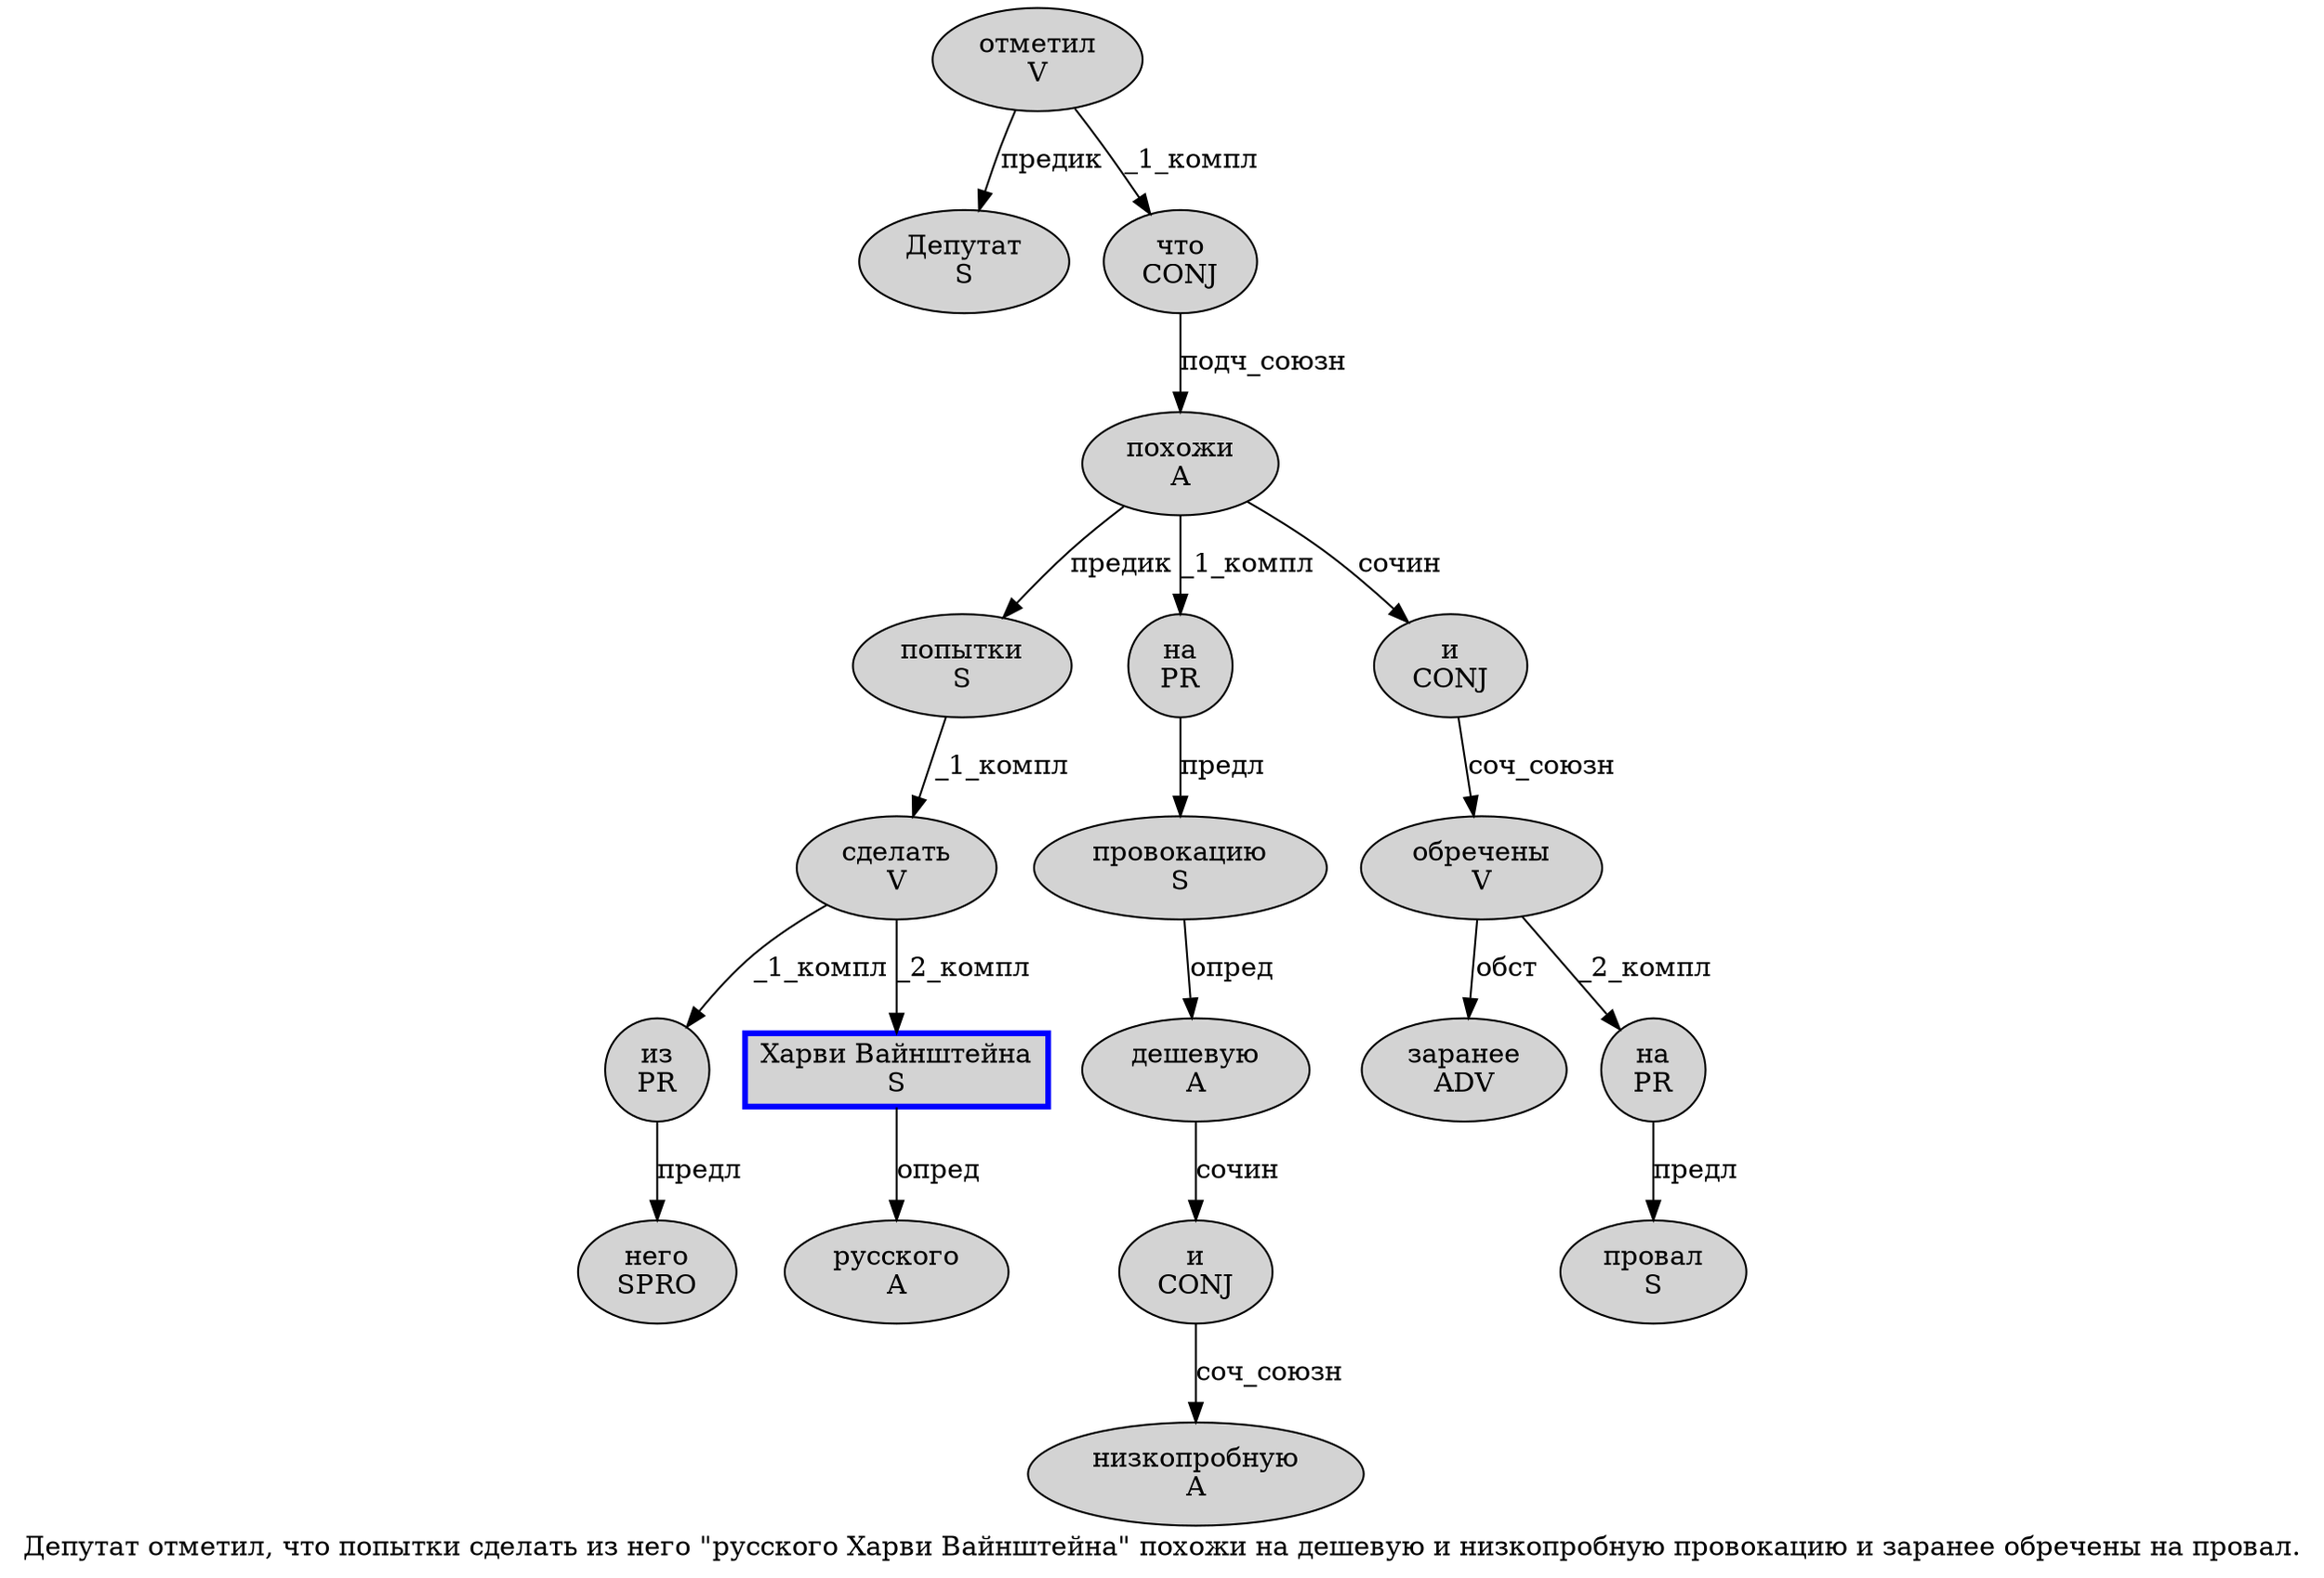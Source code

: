 digraph SENTENCE_1118 {
	graph [label="Депутат отметил, что попытки сделать из него \"русского Харви Вайнштейна\" похожи на дешевую и низкопробную провокацию и заранее обречены на провал."]
	node [style=filled]
		0 [label="Депутат
S" color="" fillcolor=lightgray penwidth=1 shape=ellipse]
		1 [label="отметил
V" color="" fillcolor=lightgray penwidth=1 shape=ellipse]
		3 [label="что
CONJ" color="" fillcolor=lightgray penwidth=1 shape=ellipse]
		4 [label="попытки
S" color="" fillcolor=lightgray penwidth=1 shape=ellipse]
		5 [label="сделать
V" color="" fillcolor=lightgray penwidth=1 shape=ellipse]
		6 [label="из
PR" color="" fillcolor=lightgray penwidth=1 shape=ellipse]
		7 [label="него
SPRO" color="" fillcolor=lightgray penwidth=1 shape=ellipse]
		9 [label="русского
A" color="" fillcolor=lightgray penwidth=1 shape=ellipse]
		10 [label="Харви Вайнштейна
S" color=blue fillcolor=lightgray penwidth=3 shape=box]
		12 [label="похожи
A" color="" fillcolor=lightgray penwidth=1 shape=ellipse]
		13 [label="на
PR" color="" fillcolor=lightgray penwidth=1 shape=ellipse]
		14 [label="дешевую
A" color="" fillcolor=lightgray penwidth=1 shape=ellipse]
		15 [label="и
CONJ" color="" fillcolor=lightgray penwidth=1 shape=ellipse]
		16 [label="низкопробную
A" color="" fillcolor=lightgray penwidth=1 shape=ellipse]
		17 [label="провокацию
S" color="" fillcolor=lightgray penwidth=1 shape=ellipse]
		18 [label="и
CONJ" color="" fillcolor=lightgray penwidth=1 shape=ellipse]
		19 [label="заранее
ADV" color="" fillcolor=lightgray penwidth=1 shape=ellipse]
		20 [label="обречены
V" color="" fillcolor=lightgray penwidth=1 shape=ellipse]
		21 [label="на
PR" color="" fillcolor=lightgray penwidth=1 shape=ellipse]
		22 [label="провал
S" color="" fillcolor=lightgray penwidth=1 shape=ellipse]
			17 -> 14 [label="опред"]
			4 -> 5 [label="_1_компл"]
			3 -> 12 [label="подч_союзн"]
			15 -> 16 [label="соч_союзн"]
			1 -> 0 [label="предик"]
			1 -> 3 [label="_1_компл"]
			5 -> 6 [label="_1_компл"]
			5 -> 10 [label="_2_компл"]
			18 -> 20 [label="соч_союзн"]
			14 -> 15 [label="сочин"]
			20 -> 19 [label="обст"]
			20 -> 21 [label="_2_компл"]
			12 -> 4 [label="предик"]
			12 -> 13 [label="_1_компл"]
			12 -> 18 [label="сочин"]
			10 -> 9 [label="опред"]
			21 -> 22 [label="предл"]
			6 -> 7 [label="предл"]
			13 -> 17 [label="предл"]
}